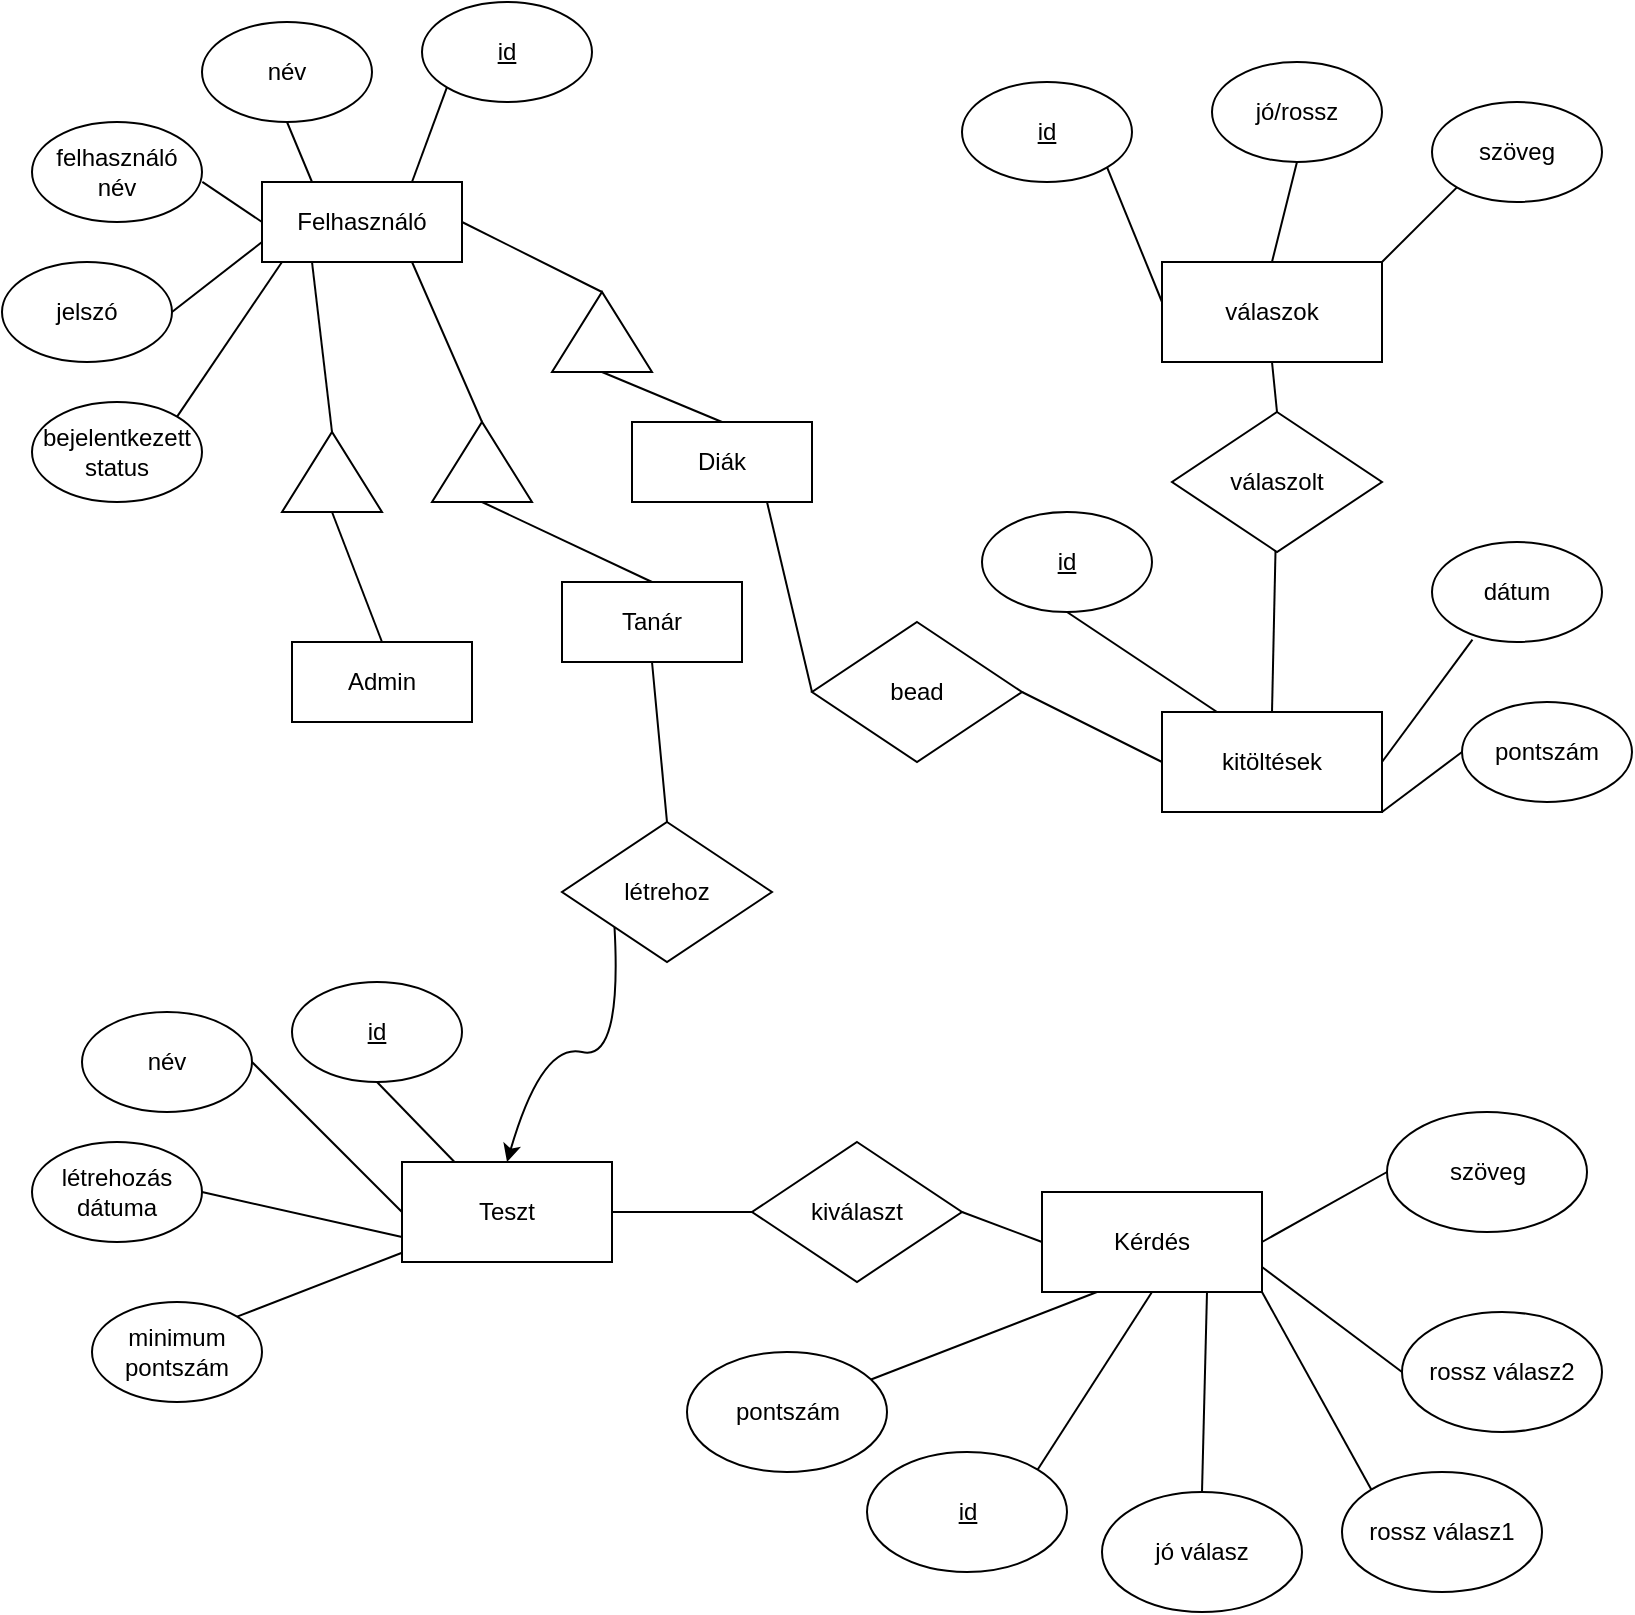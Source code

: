 <mxfile version="22.0.8" type="device">
  <diagram id="R2lEEEUBdFMjLlhIrx00" name="Page-1">
    <mxGraphModel dx="2248" dy="898" grid="1" gridSize="10" guides="1" tooltips="1" connect="1" arrows="1" fold="1" page="1" pageScale="1" pageWidth="850" pageHeight="1100" math="0" shadow="0" extFonts="Permanent Marker^https://fonts.googleapis.com/css?family=Permanent+Marker">
      <root>
        <mxCell id="0" />
        <mxCell id="1" parent="0" />
        <mxCell id="byIcehJMI3bdM6_2UqQo-1" value="Felhasználó" style="rounded=0;whiteSpace=wrap;html=1;" parent="1" vertex="1">
          <mxGeometry x="150" y="110" width="100" height="40" as="geometry" />
        </mxCell>
        <mxCell id="byIcehJMI3bdM6_2UqQo-2" value="Teszt" style="rounded=0;whiteSpace=wrap;html=1;" parent="1" vertex="1">
          <mxGeometry x="220" y="600" width="105" height="50" as="geometry" />
        </mxCell>
        <mxCell id="byIcehJMI3bdM6_2UqQo-3" value="Diák" style="rounded=0;whiteSpace=wrap;html=1;" parent="1" vertex="1">
          <mxGeometry x="335" y="230" width="90" height="40" as="geometry" />
        </mxCell>
        <mxCell id="byIcehJMI3bdM6_2UqQo-4" value="jelszó" style="ellipse;whiteSpace=wrap;html=1;" parent="1" vertex="1">
          <mxGeometry x="20" y="150" width="85" height="50" as="geometry" />
        </mxCell>
        <mxCell id="byIcehJMI3bdM6_2UqQo-5" value="&lt;u&gt;id&lt;/u&gt;" style="ellipse;whiteSpace=wrap;html=1;" parent="1" vertex="1">
          <mxGeometry x="230" y="20" width="85" height="50" as="geometry" />
        </mxCell>
        <mxCell id="byIcehJMI3bdM6_2UqQo-6" value="név" style="ellipse;whiteSpace=wrap;html=1;" parent="1" vertex="1">
          <mxGeometry x="120" y="30" width="85" height="50" as="geometry" />
        </mxCell>
        <mxCell id="byIcehJMI3bdM6_2UqQo-7" value="felhasználó név" style="ellipse;whiteSpace=wrap;html=1;" parent="1" vertex="1">
          <mxGeometry x="35" y="80" width="85" height="50" as="geometry" />
        </mxCell>
        <mxCell id="byIcehJMI3bdM6_2UqQo-9" value="" style="triangle;whiteSpace=wrap;html=1;rotation=-90;" parent="1" vertex="1">
          <mxGeometry x="165" y="230" width="40" height="50" as="geometry" />
        </mxCell>
        <mxCell id="byIcehJMI3bdM6_2UqQo-10" value="Tanár" style="rounded=0;whiteSpace=wrap;html=1;" parent="1" vertex="1">
          <mxGeometry x="300" y="310" width="90" height="40" as="geometry" />
        </mxCell>
        <mxCell id="byIcehJMI3bdM6_2UqQo-11" value="Admin" style="rounded=0;whiteSpace=wrap;html=1;" parent="1" vertex="1">
          <mxGeometry x="165" y="340" width="90" height="40" as="geometry" />
        </mxCell>
        <mxCell id="byIcehJMI3bdM6_2UqQo-12" value="" style="triangle;whiteSpace=wrap;html=1;rotation=-90;" parent="1" vertex="1">
          <mxGeometry x="240" y="225" width="40" height="50" as="geometry" />
        </mxCell>
        <mxCell id="byIcehJMI3bdM6_2UqQo-13" value="" style="triangle;whiteSpace=wrap;html=1;rotation=-90;" parent="1" vertex="1">
          <mxGeometry x="300" y="160" width="40" height="50" as="geometry" />
        </mxCell>
        <mxCell id="byIcehJMI3bdM6_2UqQo-15" value="" style="endArrow=none;html=1;rounded=0;exitX=0;exitY=0.5;exitDx=0;exitDy=0;entryX=0.5;entryY=0;entryDx=0;entryDy=0;" parent="1" source="byIcehJMI3bdM6_2UqQo-13" target="byIcehJMI3bdM6_2UqQo-3" edge="1">
          <mxGeometry width="50" height="50" relative="1" as="geometry">
            <mxPoint x="380" y="330" as="sourcePoint" />
            <mxPoint x="430" y="280" as="targetPoint" />
          </mxGeometry>
        </mxCell>
        <mxCell id="byIcehJMI3bdM6_2UqQo-16" value="" style="endArrow=none;html=1;rounded=0;exitX=1;exitY=0.5;exitDx=0;exitDy=0;entryX=1;entryY=0.5;entryDx=0;entryDy=0;" parent="1" source="byIcehJMI3bdM6_2UqQo-1" target="byIcehJMI3bdM6_2UqQo-13" edge="1">
          <mxGeometry width="50" height="50" relative="1" as="geometry">
            <mxPoint x="330" y="215" as="sourcePoint" />
            <mxPoint x="425" y="240" as="targetPoint" />
          </mxGeometry>
        </mxCell>
        <mxCell id="byIcehJMI3bdM6_2UqQo-17" value="" style="endArrow=none;html=1;rounded=0;exitX=0.75;exitY=1;exitDx=0;exitDy=0;entryX=1;entryY=0.5;entryDx=0;entryDy=0;" parent="1" source="byIcehJMI3bdM6_2UqQo-1" target="byIcehJMI3bdM6_2UqQo-12" edge="1">
          <mxGeometry width="50" height="50" relative="1" as="geometry">
            <mxPoint x="260" y="140" as="sourcePoint" />
            <mxPoint x="330" y="175" as="targetPoint" />
          </mxGeometry>
        </mxCell>
        <mxCell id="byIcehJMI3bdM6_2UqQo-18" value="" style="endArrow=none;html=1;rounded=0;exitX=0.25;exitY=1;exitDx=0;exitDy=0;entryX=1;entryY=0.5;entryDx=0;entryDy=0;" parent="1" source="byIcehJMI3bdM6_2UqQo-1" target="byIcehJMI3bdM6_2UqQo-9" edge="1">
          <mxGeometry width="50" height="50" relative="1" as="geometry">
            <mxPoint x="235" y="160" as="sourcePoint" />
            <mxPoint x="200" y="240" as="targetPoint" />
          </mxGeometry>
        </mxCell>
        <mxCell id="byIcehJMI3bdM6_2UqQo-19" value="" style="endArrow=none;html=1;rounded=0;entryX=0.5;entryY=0;entryDx=0;entryDy=0;exitX=0;exitY=0.5;exitDx=0;exitDy=0;" parent="1" source="byIcehJMI3bdM6_2UqQo-9" target="byIcehJMI3bdM6_2UqQo-11" edge="1">
          <mxGeometry width="50" height="50" relative="1" as="geometry">
            <mxPoint x="200" y="280" as="sourcePoint" />
            <mxPoint x="210" y="250" as="targetPoint" />
          </mxGeometry>
        </mxCell>
        <mxCell id="byIcehJMI3bdM6_2UqQo-20" value="" style="endArrow=none;html=1;rounded=0;entryX=0.5;entryY=0;entryDx=0;entryDy=0;exitX=0;exitY=0.5;exitDx=0;exitDy=0;" parent="1" source="byIcehJMI3bdM6_2UqQo-12" target="byIcehJMI3bdM6_2UqQo-10" edge="1">
          <mxGeometry width="50" height="50" relative="1" as="geometry">
            <mxPoint x="195" y="285" as="sourcePoint" />
            <mxPoint x="220" y="350" as="targetPoint" />
          </mxGeometry>
        </mxCell>
        <mxCell id="byIcehJMI3bdM6_2UqQo-21" value="bejelentkezett status" style="ellipse;whiteSpace=wrap;html=1;" parent="1" vertex="1">
          <mxGeometry x="35" y="220" width="85" height="50" as="geometry" />
        </mxCell>
        <mxCell id="byIcehJMI3bdM6_2UqQo-22" value="" style="endArrow=none;html=1;rounded=0;exitX=1;exitY=0.5;exitDx=0;exitDy=0;entryX=0;entryY=0.75;entryDx=0;entryDy=0;" parent="1" source="byIcehJMI3bdM6_2UqQo-4" target="byIcehJMI3bdM6_2UqQo-1" edge="1">
          <mxGeometry width="50" height="50" relative="1" as="geometry">
            <mxPoint x="120" y="230" as="sourcePoint" />
            <mxPoint x="170" y="180" as="targetPoint" />
          </mxGeometry>
        </mxCell>
        <mxCell id="byIcehJMI3bdM6_2UqQo-23" value="" style="endArrow=none;html=1;rounded=0;exitX=1;exitY=0;exitDx=0;exitDy=0;" parent="1" source="byIcehJMI3bdM6_2UqQo-21" edge="1">
          <mxGeometry width="50" height="50" relative="1" as="geometry">
            <mxPoint x="115" y="185" as="sourcePoint" />
            <mxPoint x="160" y="150" as="targetPoint" />
          </mxGeometry>
        </mxCell>
        <mxCell id="byIcehJMI3bdM6_2UqQo-24" value="" style="endArrow=none;html=1;rounded=0;exitX=1.002;exitY=0.599;exitDx=0;exitDy=0;exitPerimeter=0;entryX=0;entryY=0.5;entryDx=0;entryDy=0;" parent="1" source="byIcehJMI3bdM6_2UqQo-7" target="byIcehJMI3bdM6_2UqQo-1" edge="1">
          <mxGeometry width="50" height="50" relative="1" as="geometry">
            <mxPoint x="118" y="237" as="sourcePoint" />
            <mxPoint x="170" y="160" as="targetPoint" />
          </mxGeometry>
        </mxCell>
        <mxCell id="byIcehJMI3bdM6_2UqQo-25" value="" style="endArrow=none;html=1;rounded=0;exitX=0.5;exitY=1;exitDx=0;exitDy=0;entryX=0.25;entryY=0;entryDx=0;entryDy=0;" parent="1" source="byIcehJMI3bdM6_2UqQo-6" target="byIcehJMI3bdM6_2UqQo-1" edge="1">
          <mxGeometry width="50" height="50" relative="1" as="geometry">
            <mxPoint x="128" y="247" as="sourcePoint" />
            <mxPoint x="180" y="170" as="targetPoint" />
          </mxGeometry>
        </mxCell>
        <mxCell id="byIcehJMI3bdM6_2UqQo-26" value="" style="endArrow=none;html=1;rounded=0;exitX=0.75;exitY=0;exitDx=0;exitDy=0;entryX=0;entryY=1;entryDx=0;entryDy=0;" parent="1" source="byIcehJMI3bdM6_2UqQo-1" target="byIcehJMI3bdM6_2UqQo-5" edge="1">
          <mxGeometry width="50" height="50" relative="1" as="geometry">
            <mxPoint x="138" y="257" as="sourcePoint" />
            <mxPoint x="190" y="180" as="targetPoint" />
          </mxGeometry>
        </mxCell>
        <mxCell id="byIcehJMI3bdM6_2UqQo-28" value="létrehozás dátuma" style="ellipse;whiteSpace=wrap;html=1;" parent="1" vertex="1">
          <mxGeometry x="35" y="590" width="85" height="50" as="geometry" />
        </mxCell>
        <mxCell id="byIcehJMI3bdM6_2UqQo-29" value="név" style="ellipse;whiteSpace=wrap;html=1;" parent="1" vertex="1">
          <mxGeometry x="60" y="525" width="85" height="50" as="geometry" />
        </mxCell>
        <mxCell id="byIcehJMI3bdM6_2UqQo-30" value="&lt;u&gt;id&lt;/u&gt;" style="ellipse;whiteSpace=wrap;html=1;" parent="1" vertex="1">
          <mxGeometry x="165" y="510" width="85" height="50" as="geometry" />
        </mxCell>
        <mxCell id="byIcehJMI3bdM6_2UqQo-32" value="minimum pontszám" style="ellipse;whiteSpace=wrap;html=1;" parent="1" vertex="1">
          <mxGeometry x="65" y="670" width="85" height="50" as="geometry" />
        </mxCell>
        <mxCell id="byIcehJMI3bdM6_2UqQo-33" value="létrehoz" style="rhombus;whiteSpace=wrap;html=1;" parent="1" vertex="1">
          <mxGeometry x="300" y="430" width="105" height="70" as="geometry" />
        </mxCell>
        <mxCell id="byIcehJMI3bdM6_2UqQo-34" value="" style="endArrow=none;html=1;rounded=0;entryX=0.5;entryY=0;entryDx=0;entryDy=0;exitX=0.5;exitY=1;exitDx=0;exitDy=0;" parent="1" source="byIcehJMI3bdM6_2UqQo-10" target="byIcehJMI3bdM6_2UqQo-33" edge="1">
          <mxGeometry width="50" height="50" relative="1" as="geometry">
            <mxPoint x="230" y="540" as="sourcePoint" />
            <mxPoint x="280" y="490" as="targetPoint" />
          </mxGeometry>
        </mxCell>
        <mxCell id="byIcehJMI3bdM6_2UqQo-36" value="" style="curved=1;endArrow=classic;html=1;rounded=0;exitX=0;exitY=1;exitDx=0;exitDy=0;entryX=0.5;entryY=0;entryDx=0;entryDy=0;" parent="1" source="byIcehJMI3bdM6_2UqQo-33" target="byIcehJMI3bdM6_2UqQo-2" edge="1">
          <mxGeometry width="50" height="50" relative="1" as="geometry">
            <mxPoint x="310" y="580" as="sourcePoint" />
            <mxPoint x="360" y="530" as="targetPoint" />
            <Array as="points">
              <mxPoint x="330" y="550" />
              <mxPoint x="290" y="540" />
            </Array>
          </mxGeometry>
        </mxCell>
        <mxCell id="byIcehJMI3bdM6_2UqQo-37" value="" style="endArrow=none;html=1;rounded=0;entryX=0.25;entryY=0;entryDx=0;entryDy=0;exitX=0.5;exitY=1;exitDx=0;exitDy=0;" parent="1" source="byIcehJMI3bdM6_2UqQo-30" target="byIcehJMI3bdM6_2UqQo-2" edge="1">
          <mxGeometry width="50" height="50" relative="1" as="geometry">
            <mxPoint x="160" y="670" as="sourcePoint" />
            <mxPoint x="210" y="620" as="targetPoint" />
          </mxGeometry>
        </mxCell>
        <mxCell id="byIcehJMI3bdM6_2UqQo-38" value="" style="endArrow=none;html=1;rounded=0;entryX=0;entryY=0.5;entryDx=0;entryDy=0;exitX=1;exitY=0.5;exitDx=0;exitDy=0;" parent="1" source="byIcehJMI3bdM6_2UqQo-29" target="byIcehJMI3bdM6_2UqQo-2" edge="1">
          <mxGeometry width="50" height="50" relative="1" as="geometry">
            <mxPoint x="170" y="680" as="sourcePoint" />
            <mxPoint x="256" y="610" as="targetPoint" />
          </mxGeometry>
        </mxCell>
        <mxCell id="byIcehJMI3bdM6_2UqQo-39" value="" style="endArrow=none;html=1;rounded=0;entryX=0;entryY=0.75;entryDx=0;entryDy=0;exitX=1;exitY=0.5;exitDx=0;exitDy=0;" parent="1" source="byIcehJMI3bdM6_2UqQo-28" target="byIcehJMI3bdM6_2UqQo-2" edge="1">
          <mxGeometry width="50" height="50" relative="1" as="geometry">
            <mxPoint x="180" y="690" as="sourcePoint" />
            <mxPoint x="266" y="620" as="targetPoint" />
          </mxGeometry>
        </mxCell>
        <mxCell id="byIcehJMI3bdM6_2UqQo-41" value="" style="endArrow=none;html=1;rounded=0;exitX=1;exitY=0;exitDx=0;exitDy=0;" parent="1" source="byIcehJMI3bdM6_2UqQo-32" target="byIcehJMI3bdM6_2UqQo-2" edge="1">
          <mxGeometry width="50" height="50" relative="1" as="geometry">
            <mxPoint x="140" y="635" as="sourcePoint" />
            <mxPoint x="240" y="658" as="targetPoint" />
          </mxGeometry>
        </mxCell>
        <mxCell id="byIcehJMI3bdM6_2UqQo-42" value="Kérdés" style="rounded=0;whiteSpace=wrap;html=1;" parent="1" vertex="1">
          <mxGeometry x="540" y="615" width="110" height="50" as="geometry" />
        </mxCell>
        <mxCell id="byIcehJMI3bdM6_2UqQo-43" value="pontszám" style="ellipse;whiteSpace=wrap;html=1;" parent="1" vertex="1">
          <mxGeometry x="362.5" y="695" width="100" height="60" as="geometry" />
        </mxCell>
        <mxCell id="byIcehJMI3bdM6_2UqQo-44" value="&lt;u&gt;id&lt;/u&gt;" style="ellipse;whiteSpace=wrap;html=1;" parent="1" vertex="1">
          <mxGeometry x="452.5" y="745" width="100" height="60" as="geometry" />
        </mxCell>
        <mxCell id="byIcehJMI3bdM6_2UqQo-46" value="szöveg" style="ellipse;whiteSpace=wrap;html=1;" parent="1" vertex="1">
          <mxGeometry x="712.5" y="575" width="100" height="60" as="geometry" />
        </mxCell>
        <mxCell id="byIcehJMI3bdM6_2UqQo-49" value="" style="endArrow=none;html=1;rounded=0;entryX=0.25;entryY=1;entryDx=0;entryDy=0;" parent="1" source="byIcehJMI3bdM6_2UqQo-43" target="byIcehJMI3bdM6_2UqQo-42" edge="1">
          <mxGeometry width="50" height="50" relative="1" as="geometry">
            <mxPoint x="472.5" y="715" as="sourcePoint" />
            <mxPoint x="522.5" y="665" as="targetPoint" />
          </mxGeometry>
        </mxCell>
        <mxCell id="byIcehJMI3bdM6_2UqQo-50" value="" style="endArrow=none;html=1;rounded=0;exitX=1;exitY=0;exitDx=0;exitDy=0;entryX=0.5;entryY=1;entryDx=0;entryDy=0;" parent="1" source="byIcehJMI3bdM6_2UqQo-44" target="byIcehJMI3bdM6_2UqQo-42" edge="1">
          <mxGeometry width="50" height="50" relative="1" as="geometry">
            <mxPoint x="532.5" y="745" as="sourcePoint" />
            <mxPoint x="582.5" y="695" as="targetPoint" />
          </mxGeometry>
        </mxCell>
        <mxCell id="byIcehJMI3bdM6_2UqQo-53" value="" style="endArrow=none;html=1;rounded=0;exitX=1;exitY=0.5;exitDx=0;exitDy=0;entryX=0;entryY=0.5;entryDx=0;entryDy=0;" parent="1" source="byIcehJMI3bdM6_2UqQo-42" target="byIcehJMI3bdM6_2UqQo-46" edge="1">
          <mxGeometry width="50" height="50" relative="1" as="geometry">
            <mxPoint x="662.5" y="615" as="sourcePoint" />
            <mxPoint x="712.5" y="565" as="targetPoint" />
          </mxGeometry>
        </mxCell>
        <mxCell id="byIcehJMI3bdM6_2UqQo-54" value="kiválaszt" style="rhombus;whiteSpace=wrap;html=1;" parent="1" vertex="1">
          <mxGeometry x="395" y="590" width="105" height="70" as="geometry" />
        </mxCell>
        <mxCell id="byIcehJMI3bdM6_2UqQo-55" value="" style="endArrow=none;html=1;rounded=0;exitX=1;exitY=0.5;exitDx=0;exitDy=0;entryX=0;entryY=0.5;entryDx=0;entryDy=0;" parent="1" source="byIcehJMI3bdM6_2UqQo-54" target="byIcehJMI3bdM6_2UqQo-42" edge="1">
          <mxGeometry width="50" height="50" relative="1" as="geometry">
            <mxPoint x="500" y="580" as="sourcePoint" />
            <mxPoint x="435" y="765" as="targetPoint" />
          </mxGeometry>
        </mxCell>
        <mxCell id="byIcehJMI3bdM6_2UqQo-57" value="kitöltések" style="rounded=0;whiteSpace=wrap;html=1;" parent="1" vertex="1">
          <mxGeometry x="600" y="375" width="110" height="50" as="geometry" />
        </mxCell>
        <mxCell id="byIcehJMI3bdM6_2UqQo-60" value="" style="endArrow=none;html=1;rounded=0;entryX=0;entryY=0.5;entryDx=0;entryDy=0;exitX=1;exitY=0.5;exitDx=0;exitDy=0;" parent="1" source="byIcehJMI3bdM6_2UqQo-2" target="byIcehJMI3bdM6_2UqQo-54" edge="1">
          <mxGeometry width="50" height="50" relative="1" as="geometry">
            <mxPoint x="340" y="660" as="sourcePoint" />
            <mxPoint x="390" y="610" as="targetPoint" />
          </mxGeometry>
        </mxCell>
        <mxCell id="sRnjbrfBSClty2O4owVd-14" value="&lt;u&gt;id&lt;/u&gt;" style="ellipse;whiteSpace=wrap;html=1;" parent="1" vertex="1">
          <mxGeometry x="510" y="275" width="85" height="50" as="geometry" />
        </mxCell>
        <mxCell id="sRnjbrfBSClty2O4owVd-15" value="pontszám" style="ellipse;whiteSpace=wrap;html=1;" parent="1" vertex="1">
          <mxGeometry x="750" y="370" width="85" height="50" as="geometry" />
        </mxCell>
        <mxCell id="sRnjbrfBSClty2O4owVd-16" value="dátum" style="ellipse;whiteSpace=wrap;html=1;" parent="1" vertex="1">
          <mxGeometry x="735" y="290" width="85" height="50" as="geometry" />
        </mxCell>
        <mxCell id="sRnjbrfBSClty2O4owVd-20" value="" style="endArrow=none;html=1;rounded=0;entryX=0.238;entryY=0.976;entryDx=0;entryDy=0;exitX=1;exitY=0.5;exitDx=0;exitDy=0;entryPerimeter=0;" parent="1" source="byIcehJMI3bdM6_2UqQo-57" target="sRnjbrfBSClty2O4owVd-16" edge="1">
          <mxGeometry width="50" height="50" relative="1" as="geometry">
            <mxPoint x="665" y="385" as="sourcePoint" />
            <mxPoint x="698" y="345" as="targetPoint" />
          </mxGeometry>
        </mxCell>
        <mxCell id="sRnjbrfBSClty2O4owVd-21" value="" style="endArrow=none;html=1;rounded=0;entryX=0;entryY=0.5;entryDx=0;entryDy=0;exitX=1;exitY=1;exitDx=0;exitDy=0;" parent="1" source="byIcehJMI3bdM6_2UqQo-57" target="sRnjbrfBSClty2O4owVd-15" edge="1">
          <mxGeometry width="50" height="50" relative="1" as="geometry">
            <mxPoint x="720" y="410" as="sourcePoint" />
            <mxPoint x="775" y="374" as="targetPoint" />
          </mxGeometry>
        </mxCell>
        <mxCell id="sRnjbrfBSClty2O4owVd-22" value="" style="endArrow=none;html=1;rounded=0;entryX=0.25;entryY=0;entryDx=0;entryDy=0;exitX=0.5;exitY=1;exitDx=0;exitDy=0;" parent="1" source="sRnjbrfBSClty2O4owVd-14" target="byIcehJMI3bdM6_2UqQo-57" edge="1">
          <mxGeometry width="50" height="50" relative="1" as="geometry">
            <mxPoint x="720" y="435" as="sourcePoint" />
            <mxPoint x="753" y="440" as="targetPoint" />
          </mxGeometry>
        </mxCell>
        <mxCell id="sRnjbrfBSClty2O4owVd-26" value="bead" style="rhombus;whiteSpace=wrap;html=1;" parent="1" vertex="1">
          <mxGeometry x="425" y="330" width="105" height="70" as="geometry" />
        </mxCell>
        <mxCell id="sRnjbrfBSClty2O4owVd-27" value="" style="endArrow=none;html=1;rounded=0;exitX=1;exitY=0.5;exitDx=0;exitDy=0;entryX=0;entryY=0.5;entryDx=0;entryDy=0;" parent="1" source="sRnjbrfBSClty2O4owVd-26" target="byIcehJMI3bdM6_2UqQo-57" edge="1">
          <mxGeometry width="50" height="50" relative="1" as="geometry">
            <mxPoint x="555" y="440" as="sourcePoint" />
            <mxPoint x="532.5" y="200" as="targetPoint" />
          </mxGeometry>
        </mxCell>
        <mxCell id="sRnjbrfBSClty2O4owVd-28" value="" style="endArrow=none;html=1;rounded=0;entryX=0;entryY=0.5;entryDx=0;entryDy=0;exitX=0.75;exitY=1;exitDx=0;exitDy=0;" parent="1" source="byIcehJMI3bdM6_2UqQo-3" target="sRnjbrfBSClty2O4owVd-26" edge="1">
          <mxGeometry width="50" height="50" relative="1" as="geometry">
            <mxPoint x="415" y="50" as="sourcePoint" />
            <mxPoint x="465" y="265" as="targetPoint" />
          </mxGeometry>
        </mxCell>
        <mxCell id="sRnjbrfBSClty2O4owVd-35" value="" style="endArrow=none;html=1;rounded=0;entryX=0.75;entryY=1;entryDx=0;entryDy=0;exitX=0.5;exitY=0;exitDx=0;exitDy=0;" parent="1" source="sRnjbrfBSClty2O4owVd-37" target="byIcehJMI3bdM6_2UqQo-42" edge="1">
          <mxGeometry width="50" height="50" relative="1" as="geometry">
            <mxPoint x="695" y="685" as="sourcePoint" />
            <mxPoint x="790" y="645" as="targetPoint" />
          </mxGeometry>
        </mxCell>
        <mxCell id="sRnjbrfBSClty2O4owVd-37" value="jó válasz" style="ellipse;whiteSpace=wrap;html=1;" parent="1" vertex="1">
          <mxGeometry x="570" y="765" width="100" height="60" as="geometry" />
        </mxCell>
        <mxCell id="sRnjbrfBSClty2O4owVd-38" value="rossz válasz1" style="ellipse;whiteSpace=wrap;html=1;" parent="1" vertex="1">
          <mxGeometry x="690" y="755" width="100" height="60" as="geometry" />
        </mxCell>
        <mxCell id="sRnjbrfBSClty2O4owVd-39" value="rossz válasz2" style="ellipse;whiteSpace=wrap;html=1;" parent="1" vertex="1">
          <mxGeometry x="720" y="675" width="100" height="60" as="geometry" />
        </mxCell>
        <mxCell id="sRnjbrfBSClty2O4owVd-40" value="" style="endArrow=none;html=1;rounded=0;entryX=1;entryY=1;entryDx=0;entryDy=0;exitX=0;exitY=0;exitDx=0;exitDy=0;" parent="1" source="sRnjbrfBSClty2O4owVd-38" target="byIcehJMI3bdM6_2UqQo-42" edge="1">
          <mxGeometry width="50" height="50" relative="1" as="geometry">
            <mxPoint x="630" y="775" as="sourcePoint" />
            <mxPoint x="633" y="675" as="targetPoint" />
          </mxGeometry>
        </mxCell>
        <mxCell id="sRnjbrfBSClty2O4owVd-41" value="" style="endArrow=none;html=1;rounded=0;entryX=1;entryY=0.75;entryDx=0;entryDy=0;exitX=0;exitY=0.5;exitDx=0;exitDy=0;" parent="1" source="sRnjbrfBSClty2O4owVd-39" target="byIcehJMI3bdM6_2UqQo-42" edge="1">
          <mxGeometry width="50" height="50" relative="1" as="geometry">
            <mxPoint x="725" y="784" as="sourcePoint" />
            <mxPoint x="660" y="675" as="targetPoint" />
          </mxGeometry>
        </mxCell>
        <mxCell id="c-r0LJGC-98aP1DWqlSM-1" value="válaszok" style="rounded=0;whiteSpace=wrap;html=1;" parent="1" vertex="1">
          <mxGeometry x="600" y="150" width="110" height="50" as="geometry" />
        </mxCell>
        <mxCell id="c-r0LJGC-98aP1DWqlSM-3" value="&lt;u&gt;id&lt;/u&gt;" style="ellipse;whiteSpace=wrap;html=1;" parent="1" vertex="1">
          <mxGeometry x="500" y="60" width="85" height="50" as="geometry" />
        </mxCell>
        <mxCell id="c-r0LJGC-98aP1DWqlSM-4" value="jó/rossz" style="ellipse;whiteSpace=wrap;html=1;" parent="1" vertex="1">
          <mxGeometry x="625" y="50" width="85" height="50" as="geometry" />
        </mxCell>
        <mxCell id="c-r0LJGC-98aP1DWqlSM-5" value="szöveg" style="ellipse;whiteSpace=wrap;html=1;" parent="1" vertex="1">
          <mxGeometry x="735" y="70" width="85" height="50" as="geometry" />
        </mxCell>
        <mxCell id="c-r0LJGC-98aP1DWqlSM-6" value="" style="endArrow=none;html=1;rounded=0;entryX=1;entryY=1;entryDx=0;entryDy=0;" parent="1" target="c-r0LJGC-98aP1DWqlSM-3" edge="1">
          <mxGeometry width="50" height="50" relative="1" as="geometry">
            <mxPoint x="600" y="170" as="sourcePoint" />
            <mxPoint x="600" y="140" as="targetPoint" />
          </mxGeometry>
        </mxCell>
        <mxCell id="c-r0LJGC-98aP1DWqlSM-8" value="" style="endArrow=none;html=1;rounded=0;entryX=0.5;entryY=1;entryDx=0;entryDy=0;exitX=0.5;exitY=0;exitDx=0;exitDy=0;" parent="1" source="c-r0LJGC-98aP1DWqlSM-1" target="c-r0LJGC-98aP1DWqlSM-4" edge="1">
          <mxGeometry width="50" height="50" relative="1" as="geometry">
            <mxPoint x="610" y="180" as="sourcePoint" />
            <mxPoint x="555" y="123" as="targetPoint" />
          </mxGeometry>
        </mxCell>
        <mxCell id="c-r0LJGC-98aP1DWqlSM-9" value="" style="endArrow=none;html=1;rounded=0;entryX=0;entryY=1;entryDx=0;entryDy=0;exitX=1;exitY=0;exitDx=0;exitDy=0;" parent="1" source="c-r0LJGC-98aP1DWqlSM-1" target="c-r0LJGC-98aP1DWqlSM-5" edge="1">
          <mxGeometry width="50" height="50" relative="1" as="geometry">
            <mxPoint x="620" y="190" as="sourcePoint" />
            <mxPoint x="565" y="133" as="targetPoint" />
          </mxGeometry>
        </mxCell>
        <mxCell id="c-r0LJGC-98aP1DWqlSM-10" value="válaszolt" style="rhombus;whiteSpace=wrap;html=1;" parent="1" vertex="1">
          <mxGeometry x="605" y="225" width="105" height="70" as="geometry" />
        </mxCell>
        <mxCell id="c-r0LJGC-98aP1DWqlSM-11" value="" style="endArrow=none;html=1;rounded=0;entryX=0.5;entryY=0;entryDx=0;entryDy=0;exitX=0.5;exitY=1;exitDx=0;exitDy=0;" parent="1" source="c-r0LJGC-98aP1DWqlSM-1" target="c-r0LJGC-98aP1DWqlSM-10" edge="1">
          <mxGeometry width="50" height="50" relative="1" as="geometry">
            <mxPoint x="450" y="260" as="sourcePoint" />
            <mxPoint x="473" y="410" as="targetPoint" />
          </mxGeometry>
        </mxCell>
        <mxCell id="c-r0LJGC-98aP1DWqlSM-12" value="" style="endArrow=none;html=1;rounded=0;entryX=0.5;entryY=0;entryDx=0;entryDy=0;" parent="1" source="c-r0LJGC-98aP1DWqlSM-10" target="byIcehJMI3bdM6_2UqQo-57" edge="1">
          <mxGeometry width="50" height="50" relative="1" as="geometry">
            <mxPoint x="660" y="300" as="sourcePoint" />
            <mxPoint x="668" y="235" as="targetPoint" />
          </mxGeometry>
        </mxCell>
      </root>
    </mxGraphModel>
  </diagram>
</mxfile>
